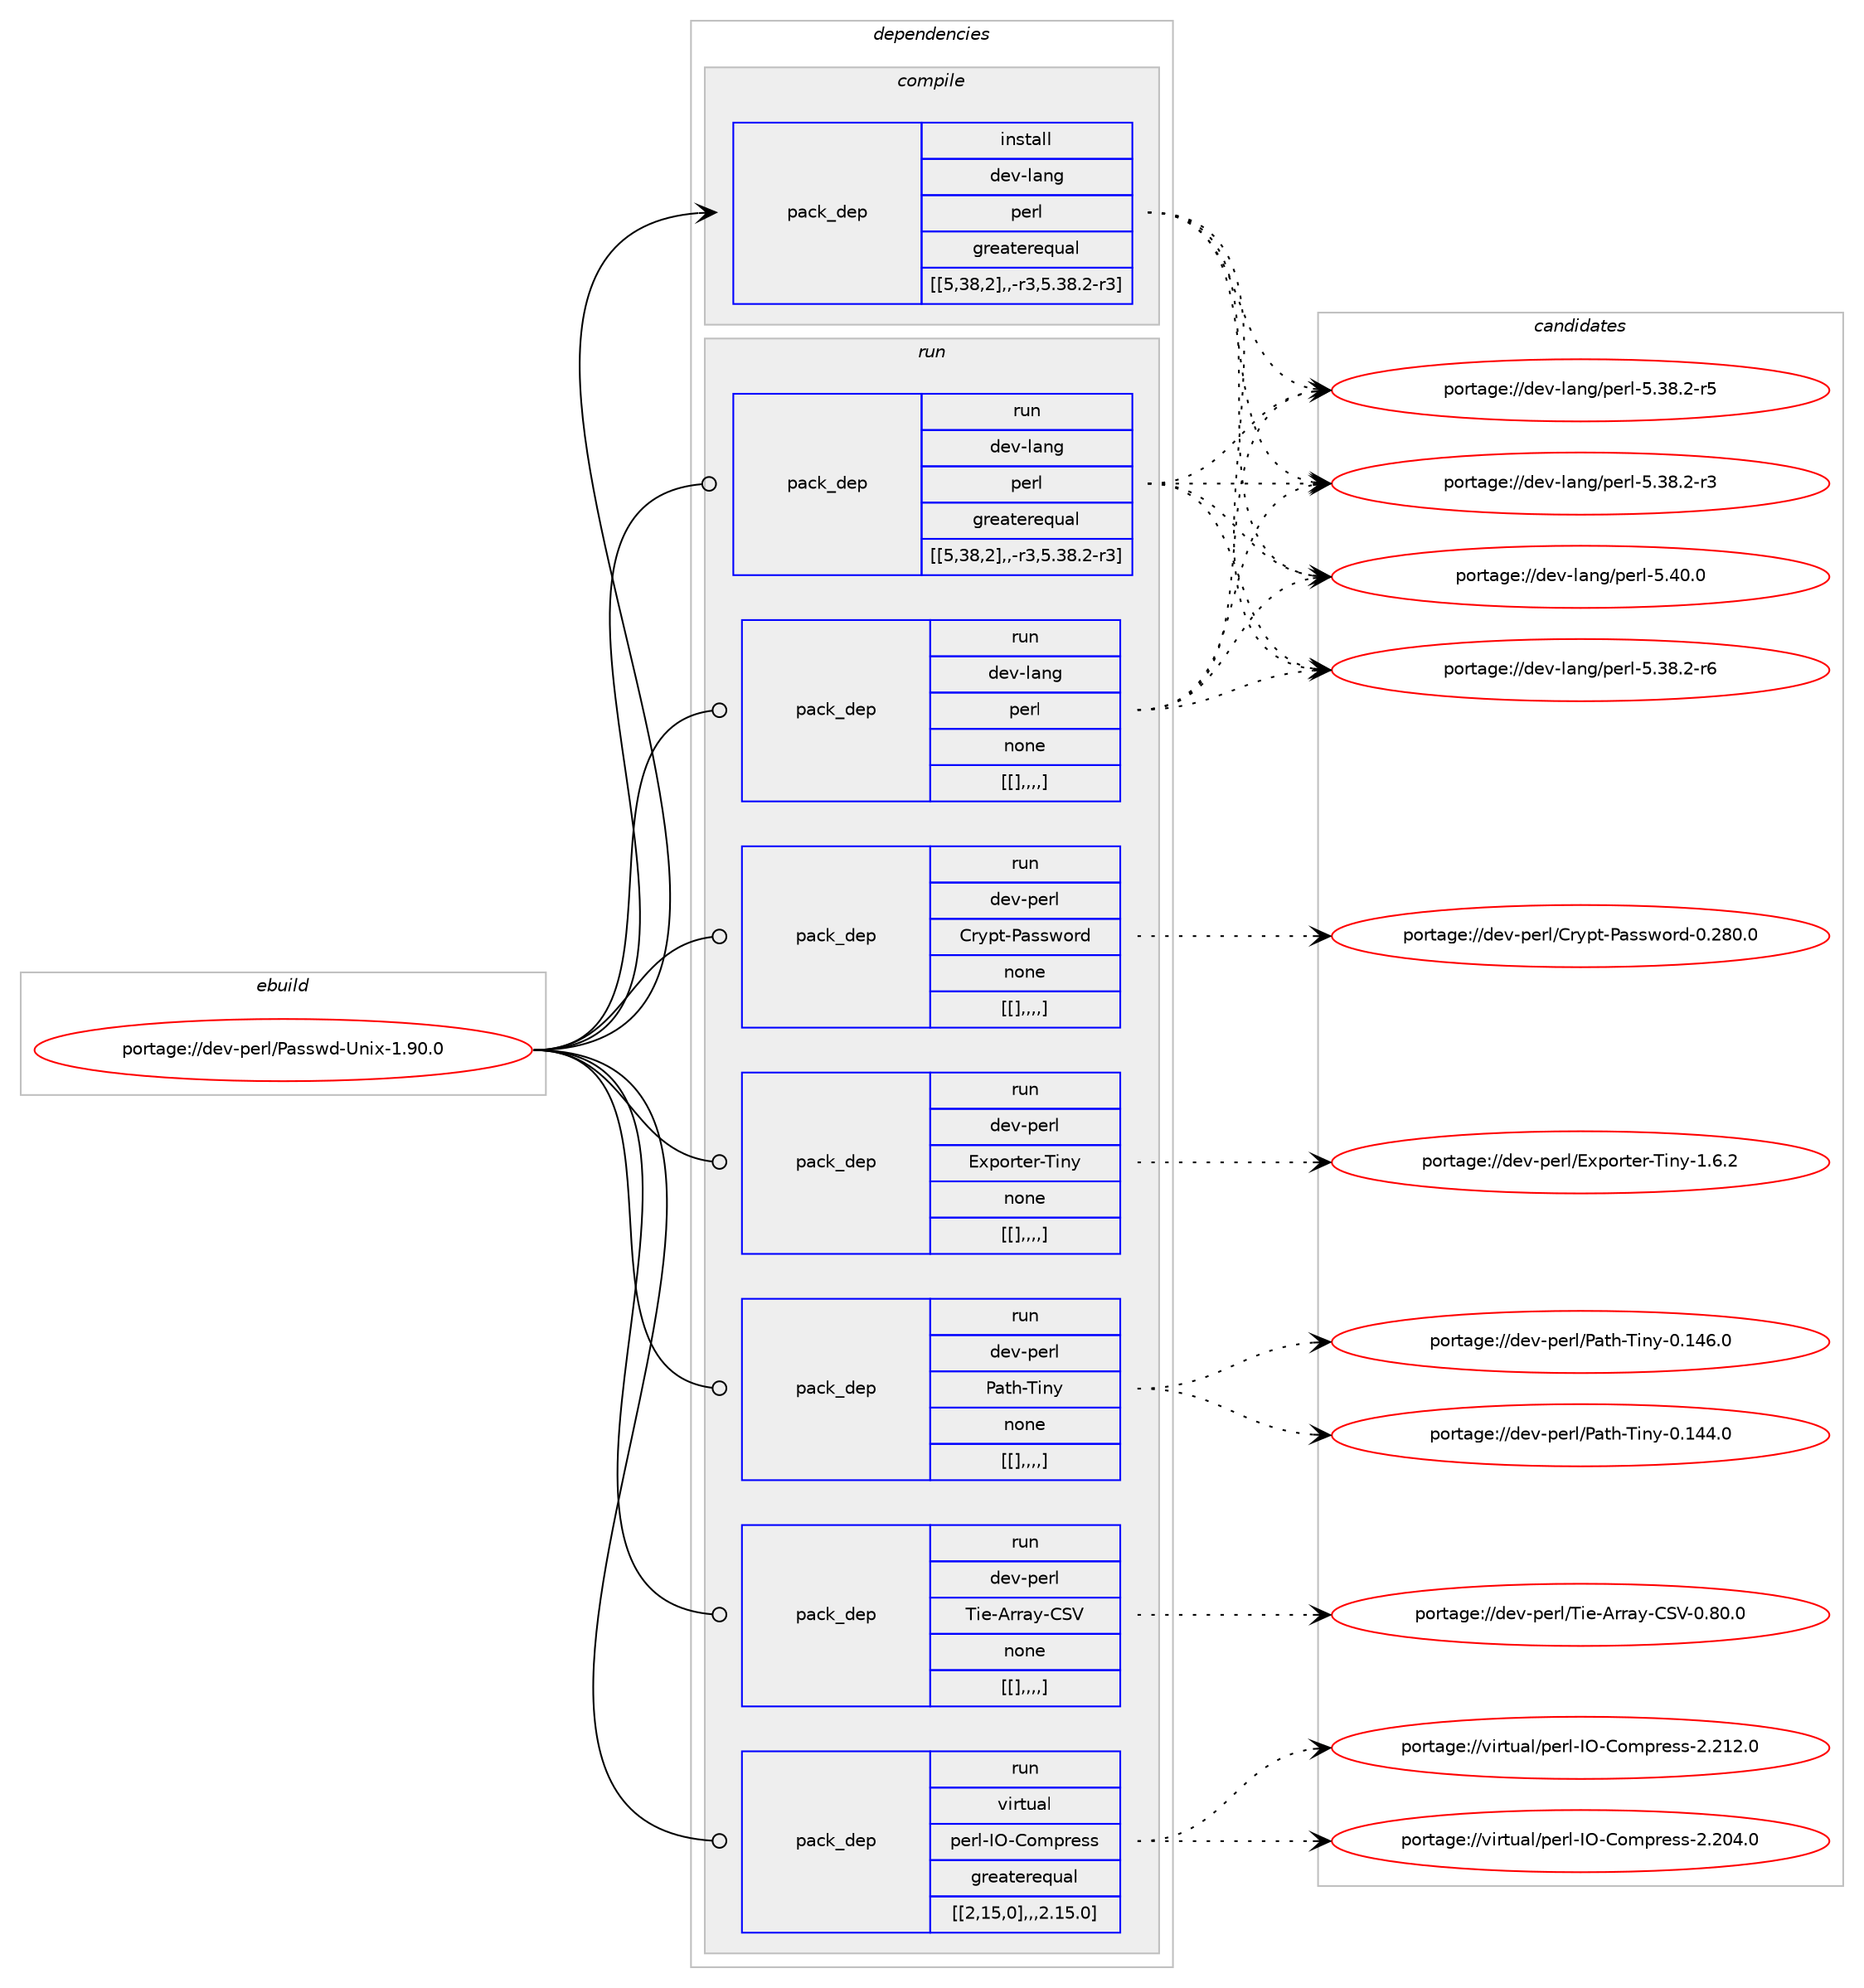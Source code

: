 digraph prolog {

# *************
# Graph options
# *************

newrank=true;
concentrate=true;
compound=true;
graph [rankdir=LR,fontname=Helvetica,fontsize=10,ranksep=1.5];#, ranksep=2.5, nodesep=0.2];
edge  [arrowhead=vee];
node  [fontname=Helvetica,fontsize=10];

# **********
# The ebuild
# **********

subgraph cluster_leftcol {
color=gray;
label=<<i>ebuild</i>>;
id [label="portage://dev-perl/Passwd-Unix-1.90.0", color=red, width=4, href="../dev-perl/Passwd-Unix-1.90.0.svg"];
}

# ****************
# The dependencies
# ****************

subgraph cluster_midcol {
color=gray;
label=<<i>dependencies</i>>;
subgraph cluster_compile {
fillcolor="#eeeeee";
style=filled;
label=<<i>compile</i>>;
subgraph pack104771 {
dependency137023 [label=<<TABLE BORDER="0" CELLBORDER="1" CELLSPACING="0" CELLPADDING="4" WIDTH="220"><TR><TD ROWSPAN="6" CELLPADDING="30">pack_dep</TD></TR><TR><TD WIDTH="110">install</TD></TR><TR><TD>dev-lang</TD></TR><TR><TD>perl</TD></TR><TR><TD>greaterequal</TD></TR><TR><TD>[[5,38,2],,-r3,5.38.2-r3]</TD></TR></TABLE>>, shape=none, color=blue];
}
id:e -> dependency137023:w [weight=20,style="solid",arrowhead="vee"];
}
subgraph cluster_compileandrun {
fillcolor="#eeeeee";
style=filled;
label=<<i>compile and run</i>>;
}
subgraph cluster_run {
fillcolor="#eeeeee";
style=filled;
label=<<i>run</i>>;
subgraph pack104772 {
dependency137024 [label=<<TABLE BORDER="0" CELLBORDER="1" CELLSPACING="0" CELLPADDING="4" WIDTH="220"><TR><TD ROWSPAN="6" CELLPADDING="30">pack_dep</TD></TR><TR><TD WIDTH="110">run</TD></TR><TR><TD>dev-lang</TD></TR><TR><TD>perl</TD></TR><TR><TD>greaterequal</TD></TR><TR><TD>[[5,38,2],,-r3,5.38.2-r3]</TD></TR></TABLE>>, shape=none, color=blue];
}
id:e -> dependency137024:w [weight=20,style="solid",arrowhead="odot"];
subgraph pack104773 {
dependency137025 [label=<<TABLE BORDER="0" CELLBORDER="1" CELLSPACING="0" CELLPADDING="4" WIDTH="220"><TR><TD ROWSPAN="6" CELLPADDING="30">pack_dep</TD></TR><TR><TD WIDTH="110">run</TD></TR><TR><TD>dev-lang</TD></TR><TR><TD>perl</TD></TR><TR><TD>none</TD></TR><TR><TD>[[],,,,]</TD></TR></TABLE>>, shape=none, color=blue];
}
id:e -> dependency137025:w [weight=20,style="solid",arrowhead="odot"];
subgraph pack104774 {
dependency137026 [label=<<TABLE BORDER="0" CELLBORDER="1" CELLSPACING="0" CELLPADDING="4" WIDTH="220"><TR><TD ROWSPAN="6" CELLPADDING="30">pack_dep</TD></TR><TR><TD WIDTH="110">run</TD></TR><TR><TD>dev-perl</TD></TR><TR><TD>Crypt-Password</TD></TR><TR><TD>none</TD></TR><TR><TD>[[],,,,]</TD></TR></TABLE>>, shape=none, color=blue];
}
id:e -> dependency137026:w [weight=20,style="solid",arrowhead="odot"];
subgraph pack104775 {
dependency137027 [label=<<TABLE BORDER="0" CELLBORDER="1" CELLSPACING="0" CELLPADDING="4" WIDTH="220"><TR><TD ROWSPAN="6" CELLPADDING="30">pack_dep</TD></TR><TR><TD WIDTH="110">run</TD></TR><TR><TD>dev-perl</TD></TR><TR><TD>Exporter-Tiny</TD></TR><TR><TD>none</TD></TR><TR><TD>[[],,,,]</TD></TR></TABLE>>, shape=none, color=blue];
}
id:e -> dependency137027:w [weight=20,style="solid",arrowhead="odot"];
subgraph pack104776 {
dependency137028 [label=<<TABLE BORDER="0" CELLBORDER="1" CELLSPACING="0" CELLPADDING="4" WIDTH="220"><TR><TD ROWSPAN="6" CELLPADDING="30">pack_dep</TD></TR><TR><TD WIDTH="110">run</TD></TR><TR><TD>dev-perl</TD></TR><TR><TD>Path-Tiny</TD></TR><TR><TD>none</TD></TR><TR><TD>[[],,,,]</TD></TR></TABLE>>, shape=none, color=blue];
}
id:e -> dependency137028:w [weight=20,style="solid",arrowhead="odot"];
subgraph pack104777 {
dependency137029 [label=<<TABLE BORDER="0" CELLBORDER="1" CELLSPACING="0" CELLPADDING="4" WIDTH="220"><TR><TD ROWSPAN="6" CELLPADDING="30">pack_dep</TD></TR><TR><TD WIDTH="110">run</TD></TR><TR><TD>dev-perl</TD></TR><TR><TD>Tie-Array-CSV</TD></TR><TR><TD>none</TD></TR><TR><TD>[[],,,,]</TD></TR></TABLE>>, shape=none, color=blue];
}
id:e -> dependency137029:w [weight=20,style="solid",arrowhead="odot"];
subgraph pack104778 {
dependency137030 [label=<<TABLE BORDER="0" CELLBORDER="1" CELLSPACING="0" CELLPADDING="4" WIDTH="220"><TR><TD ROWSPAN="6" CELLPADDING="30">pack_dep</TD></TR><TR><TD WIDTH="110">run</TD></TR><TR><TD>virtual</TD></TR><TR><TD>perl-IO-Compress</TD></TR><TR><TD>greaterequal</TD></TR><TR><TD>[[2,15,0],,,2.15.0]</TD></TR></TABLE>>, shape=none, color=blue];
}
id:e -> dependency137030:w [weight=20,style="solid",arrowhead="odot"];
}
}

# **************
# The candidates
# **************

subgraph cluster_choices {
rank=same;
color=gray;
label=<<i>candidates</i>>;

subgraph choice104771 {
color=black;
nodesep=1;
choice10010111845108971101034711210111410845534652484648 [label="portage://dev-lang/perl-5.40.0", color=red, width=4,href="../dev-lang/perl-5.40.0.svg"];
choice100101118451089711010347112101114108455346515646504511454 [label="portage://dev-lang/perl-5.38.2-r6", color=red, width=4,href="../dev-lang/perl-5.38.2-r6.svg"];
choice100101118451089711010347112101114108455346515646504511453 [label="portage://dev-lang/perl-5.38.2-r5", color=red, width=4,href="../dev-lang/perl-5.38.2-r5.svg"];
choice100101118451089711010347112101114108455346515646504511451 [label="portage://dev-lang/perl-5.38.2-r3", color=red, width=4,href="../dev-lang/perl-5.38.2-r3.svg"];
dependency137023:e -> choice10010111845108971101034711210111410845534652484648:w [style=dotted,weight="100"];
dependency137023:e -> choice100101118451089711010347112101114108455346515646504511454:w [style=dotted,weight="100"];
dependency137023:e -> choice100101118451089711010347112101114108455346515646504511453:w [style=dotted,weight="100"];
dependency137023:e -> choice100101118451089711010347112101114108455346515646504511451:w [style=dotted,weight="100"];
}
subgraph choice104772 {
color=black;
nodesep=1;
choice10010111845108971101034711210111410845534652484648 [label="portage://dev-lang/perl-5.40.0", color=red, width=4,href="../dev-lang/perl-5.40.0.svg"];
choice100101118451089711010347112101114108455346515646504511454 [label="portage://dev-lang/perl-5.38.2-r6", color=red, width=4,href="../dev-lang/perl-5.38.2-r6.svg"];
choice100101118451089711010347112101114108455346515646504511453 [label="portage://dev-lang/perl-5.38.2-r5", color=red, width=4,href="../dev-lang/perl-5.38.2-r5.svg"];
choice100101118451089711010347112101114108455346515646504511451 [label="portage://dev-lang/perl-5.38.2-r3", color=red, width=4,href="../dev-lang/perl-5.38.2-r3.svg"];
dependency137024:e -> choice10010111845108971101034711210111410845534652484648:w [style=dotted,weight="100"];
dependency137024:e -> choice100101118451089711010347112101114108455346515646504511454:w [style=dotted,weight="100"];
dependency137024:e -> choice100101118451089711010347112101114108455346515646504511453:w [style=dotted,weight="100"];
dependency137024:e -> choice100101118451089711010347112101114108455346515646504511451:w [style=dotted,weight="100"];
}
subgraph choice104773 {
color=black;
nodesep=1;
choice10010111845108971101034711210111410845534652484648 [label="portage://dev-lang/perl-5.40.0", color=red, width=4,href="../dev-lang/perl-5.40.0.svg"];
choice100101118451089711010347112101114108455346515646504511454 [label="portage://dev-lang/perl-5.38.2-r6", color=red, width=4,href="../dev-lang/perl-5.38.2-r6.svg"];
choice100101118451089711010347112101114108455346515646504511453 [label="portage://dev-lang/perl-5.38.2-r5", color=red, width=4,href="../dev-lang/perl-5.38.2-r5.svg"];
choice100101118451089711010347112101114108455346515646504511451 [label="portage://dev-lang/perl-5.38.2-r3", color=red, width=4,href="../dev-lang/perl-5.38.2-r3.svg"];
dependency137025:e -> choice10010111845108971101034711210111410845534652484648:w [style=dotted,weight="100"];
dependency137025:e -> choice100101118451089711010347112101114108455346515646504511454:w [style=dotted,weight="100"];
dependency137025:e -> choice100101118451089711010347112101114108455346515646504511453:w [style=dotted,weight="100"];
dependency137025:e -> choice100101118451089711010347112101114108455346515646504511451:w [style=dotted,weight="100"];
}
subgraph choice104774 {
color=black;
nodesep=1;
choice1001011184511210111410847671141211121164580971151151191111141004548465056484648 [label="portage://dev-perl/Crypt-Password-0.280.0", color=red, width=4,href="../dev-perl/Crypt-Password-0.280.0.svg"];
dependency137026:e -> choice1001011184511210111410847671141211121164580971151151191111141004548465056484648:w [style=dotted,weight="100"];
}
subgraph choice104775 {
color=black;
nodesep=1;
choice1001011184511210111410847691201121111141161011144584105110121454946544650 [label="portage://dev-perl/Exporter-Tiny-1.6.2", color=red, width=4,href="../dev-perl/Exporter-Tiny-1.6.2.svg"];
dependency137027:e -> choice1001011184511210111410847691201121111141161011144584105110121454946544650:w [style=dotted,weight="100"];
}
subgraph choice104776 {
color=black;
nodesep=1;
choice1001011184511210111410847809711610445841051101214548464952544648 [label="portage://dev-perl/Path-Tiny-0.146.0", color=red, width=4,href="../dev-perl/Path-Tiny-0.146.0.svg"];
choice1001011184511210111410847809711610445841051101214548464952524648 [label="portage://dev-perl/Path-Tiny-0.144.0", color=red, width=4,href="../dev-perl/Path-Tiny-0.144.0.svg"];
dependency137028:e -> choice1001011184511210111410847809711610445841051101214548464952544648:w [style=dotted,weight="100"];
dependency137028:e -> choice1001011184511210111410847809711610445841051101214548464952524648:w [style=dotted,weight="100"];
}
subgraph choice104777 {
color=black;
nodesep=1;
choice1001011184511210111410847841051014565114114971214567838645484656484648 [label="portage://dev-perl/Tie-Array-CSV-0.80.0", color=red, width=4,href="../dev-perl/Tie-Array-CSV-0.80.0.svg"];
dependency137029:e -> choice1001011184511210111410847841051014565114114971214567838645484656484648:w [style=dotted,weight="100"];
}
subgraph choice104778 {
color=black;
nodesep=1;
choice118105114116117971084711210111410845737945671111091121141011151154550465049504648 [label="portage://virtual/perl-IO-Compress-2.212.0", color=red, width=4,href="../virtual/perl-IO-Compress-2.212.0.svg"];
choice118105114116117971084711210111410845737945671111091121141011151154550465048524648 [label="portage://virtual/perl-IO-Compress-2.204.0", color=red, width=4,href="../virtual/perl-IO-Compress-2.204.0.svg"];
dependency137030:e -> choice118105114116117971084711210111410845737945671111091121141011151154550465049504648:w [style=dotted,weight="100"];
dependency137030:e -> choice118105114116117971084711210111410845737945671111091121141011151154550465048524648:w [style=dotted,weight="100"];
}
}

}

